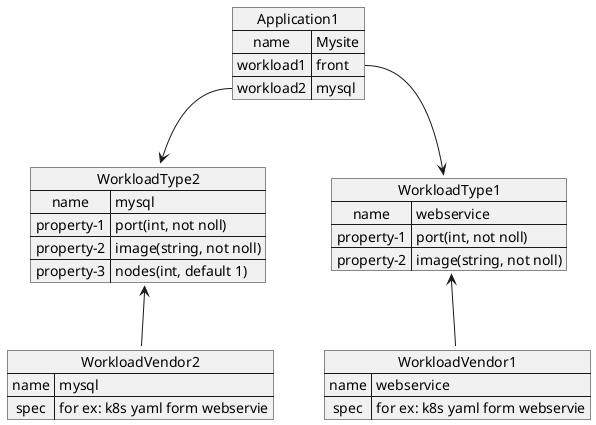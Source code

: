 @startuml

map Application1{
  name => Mysite
  workload1 => front
  workload2 => mysql
}


map WorkloadType1 {
  name => webservice
  property-1 => port(int, not noll)
  property-2 => image(string, not noll)
}

map WorkloadType2 {
  name => mysql
  property-1 => port(int, not noll)
  property-2 => image(string, not noll)
  property-3 => nodes(int, default 1)
}

map WorkloadVendor1 {
  name => webservice
  spec => for ex: k8s yaml form webservie
}
map WorkloadVendor2 {
  name => mysql
  spec => for ex: k8s yaml form webservie
}


Application1::workload1 -down-> WorkloadType1
Application1::workload2 -down-> WorkloadType2
WorkloadVendor1 -up-> WorkloadType1
WorkloadVendor2 -up-> WorkloadType2

@enduml